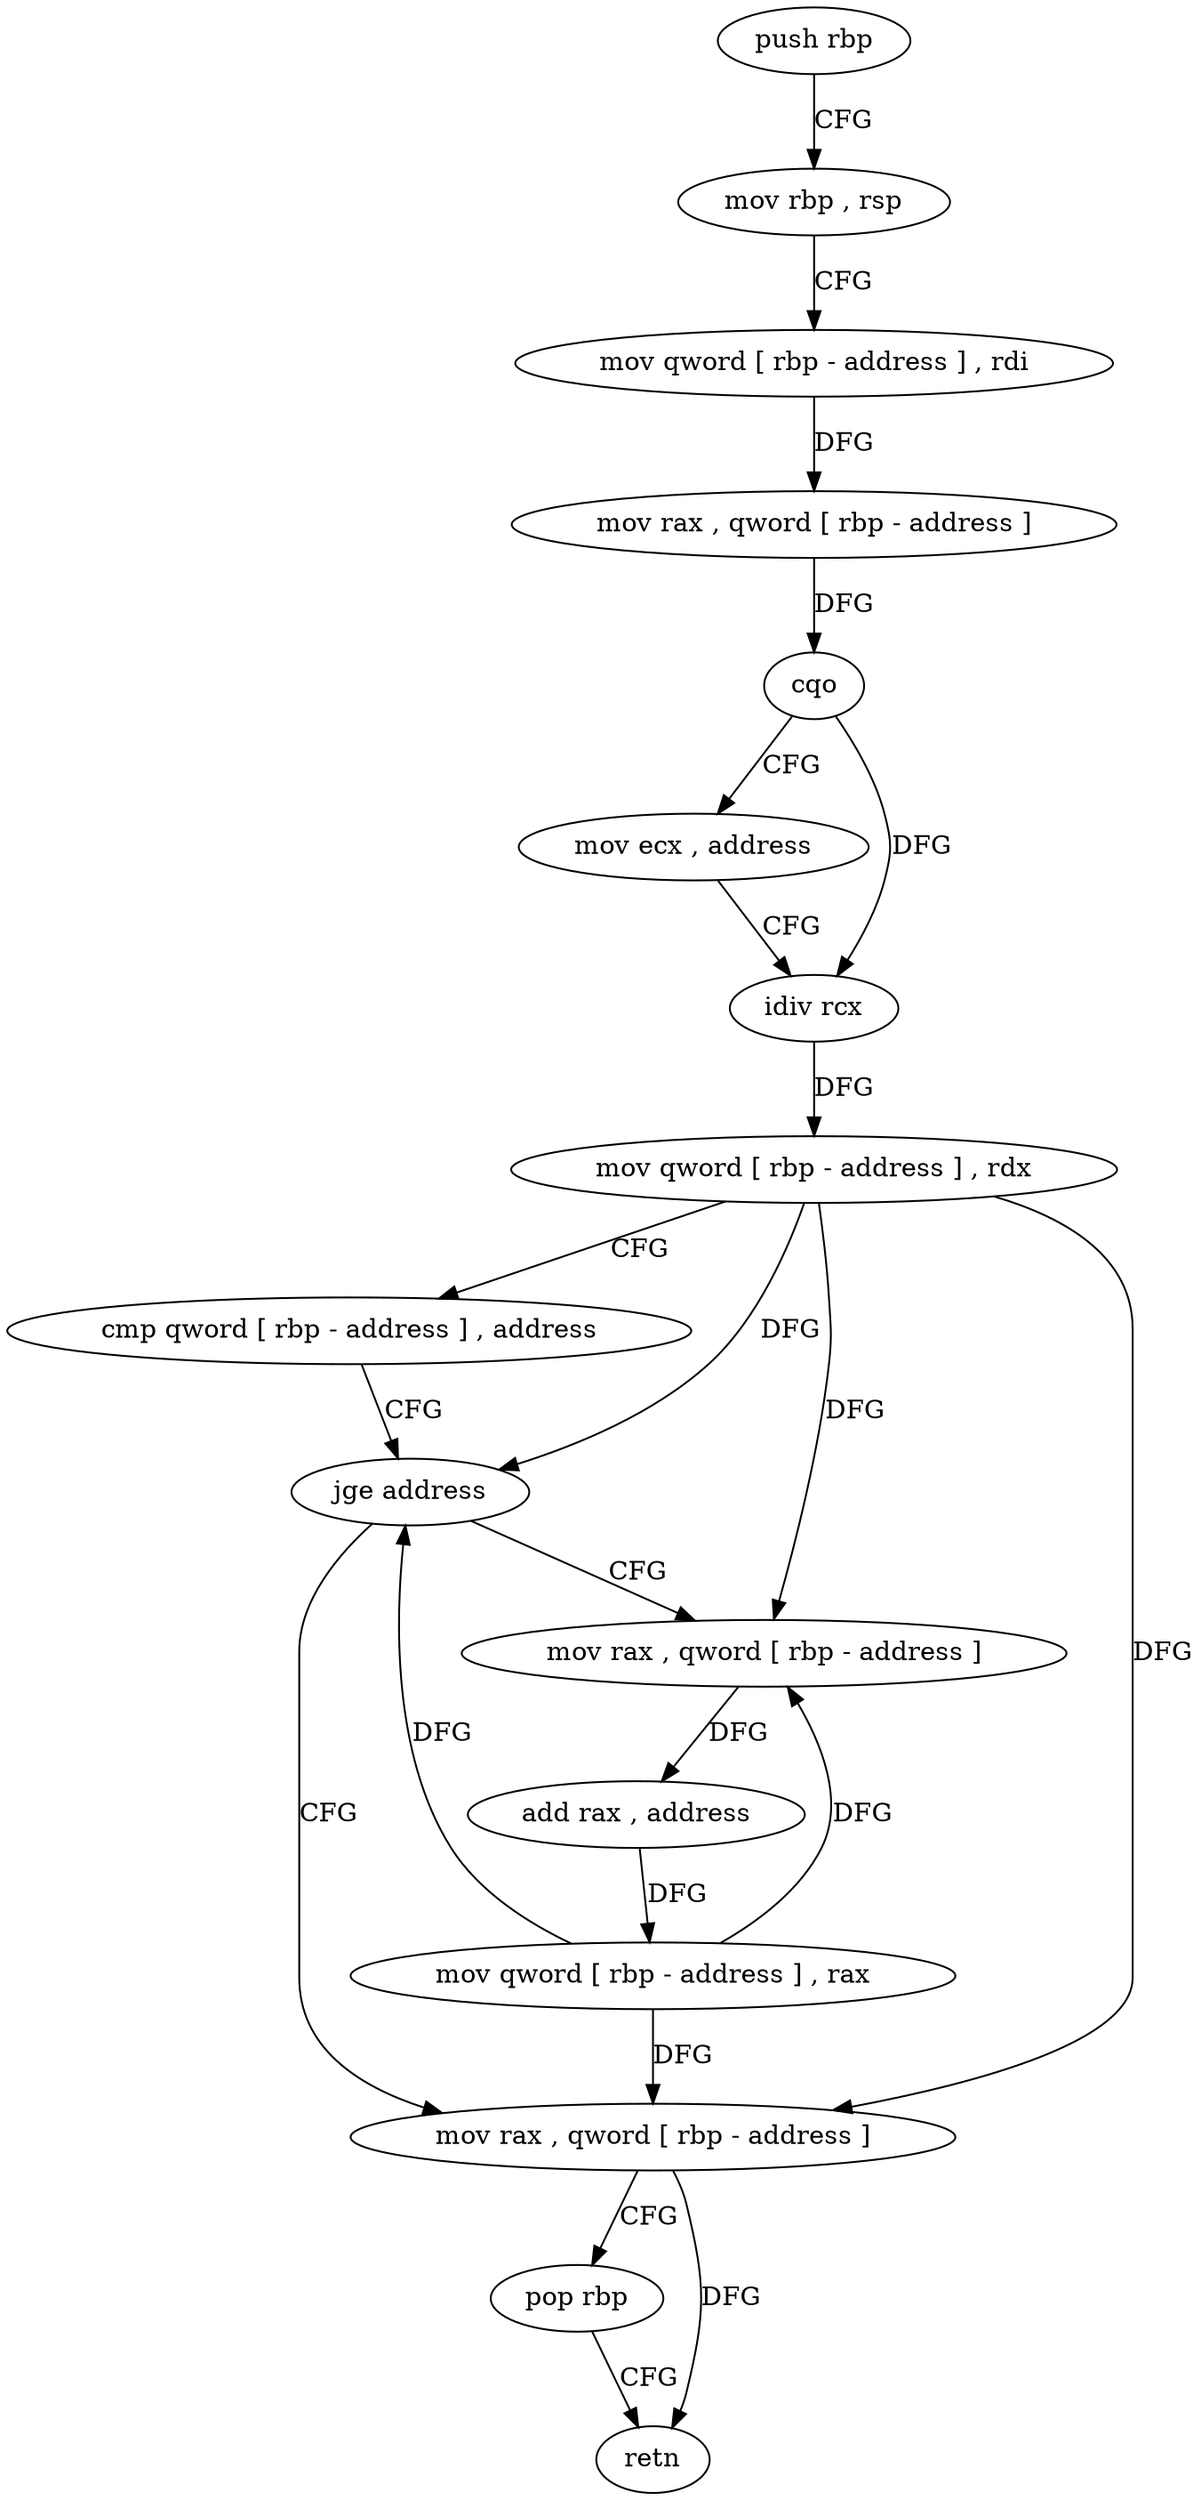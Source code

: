 digraph "func" {
"4255984" [label = "push rbp" ]
"4255985" [label = "mov rbp , rsp" ]
"4255988" [label = "mov qword [ rbp - address ] , rdi" ]
"4255992" [label = "mov rax , qword [ rbp - address ]" ]
"4255996" [label = "cqo" ]
"4255998" [label = "mov ecx , address" ]
"4256003" [label = "idiv rcx" ]
"4256006" [label = "mov qword [ rbp - address ] , rdx" ]
"4256010" [label = "cmp qword [ rbp - address ] , address" ]
"4256015" [label = "jge address" ]
"4256035" [label = "mov rax , qword [ rbp - address ]" ]
"4256021" [label = "mov rax , qword [ rbp - address ]" ]
"4256039" [label = "pop rbp" ]
"4256040" [label = "retn" ]
"4256025" [label = "add rax , address" ]
"4256031" [label = "mov qword [ rbp - address ] , rax" ]
"4255984" -> "4255985" [ label = "CFG" ]
"4255985" -> "4255988" [ label = "CFG" ]
"4255988" -> "4255992" [ label = "DFG" ]
"4255992" -> "4255996" [ label = "DFG" ]
"4255996" -> "4255998" [ label = "CFG" ]
"4255996" -> "4256003" [ label = "DFG" ]
"4255998" -> "4256003" [ label = "CFG" ]
"4256003" -> "4256006" [ label = "DFG" ]
"4256006" -> "4256010" [ label = "CFG" ]
"4256006" -> "4256015" [ label = "DFG" ]
"4256006" -> "4256035" [ label = "DFG" ]
"4256006" -> "4256021" [ label = "DFG" ]
"4256010" -> "4256015" [ label = "CFG" ]
"4256015" -> "4256035" [ label = "CFG" ]
"4256015" -> "4256021" [ label = "CFG" ]
"4256035" -> "4256039" [ label = "CFG" ]
"4256035" -> "4256040" [ label = "DFG" ]
"4256021" -> "4256025" [ label = "DFG" ]
"4256039" -> "4256040" [ label = "CFG" ]
"4256025" -> "4256031" [ label = "DFG" ]
"4256031" -> "4256035" [ label = "DFG" ]
"4256031" -> "4256015" [ label = "DFG" ]
"4256031" -> "4256021" [ label = "DFG" ]
}
